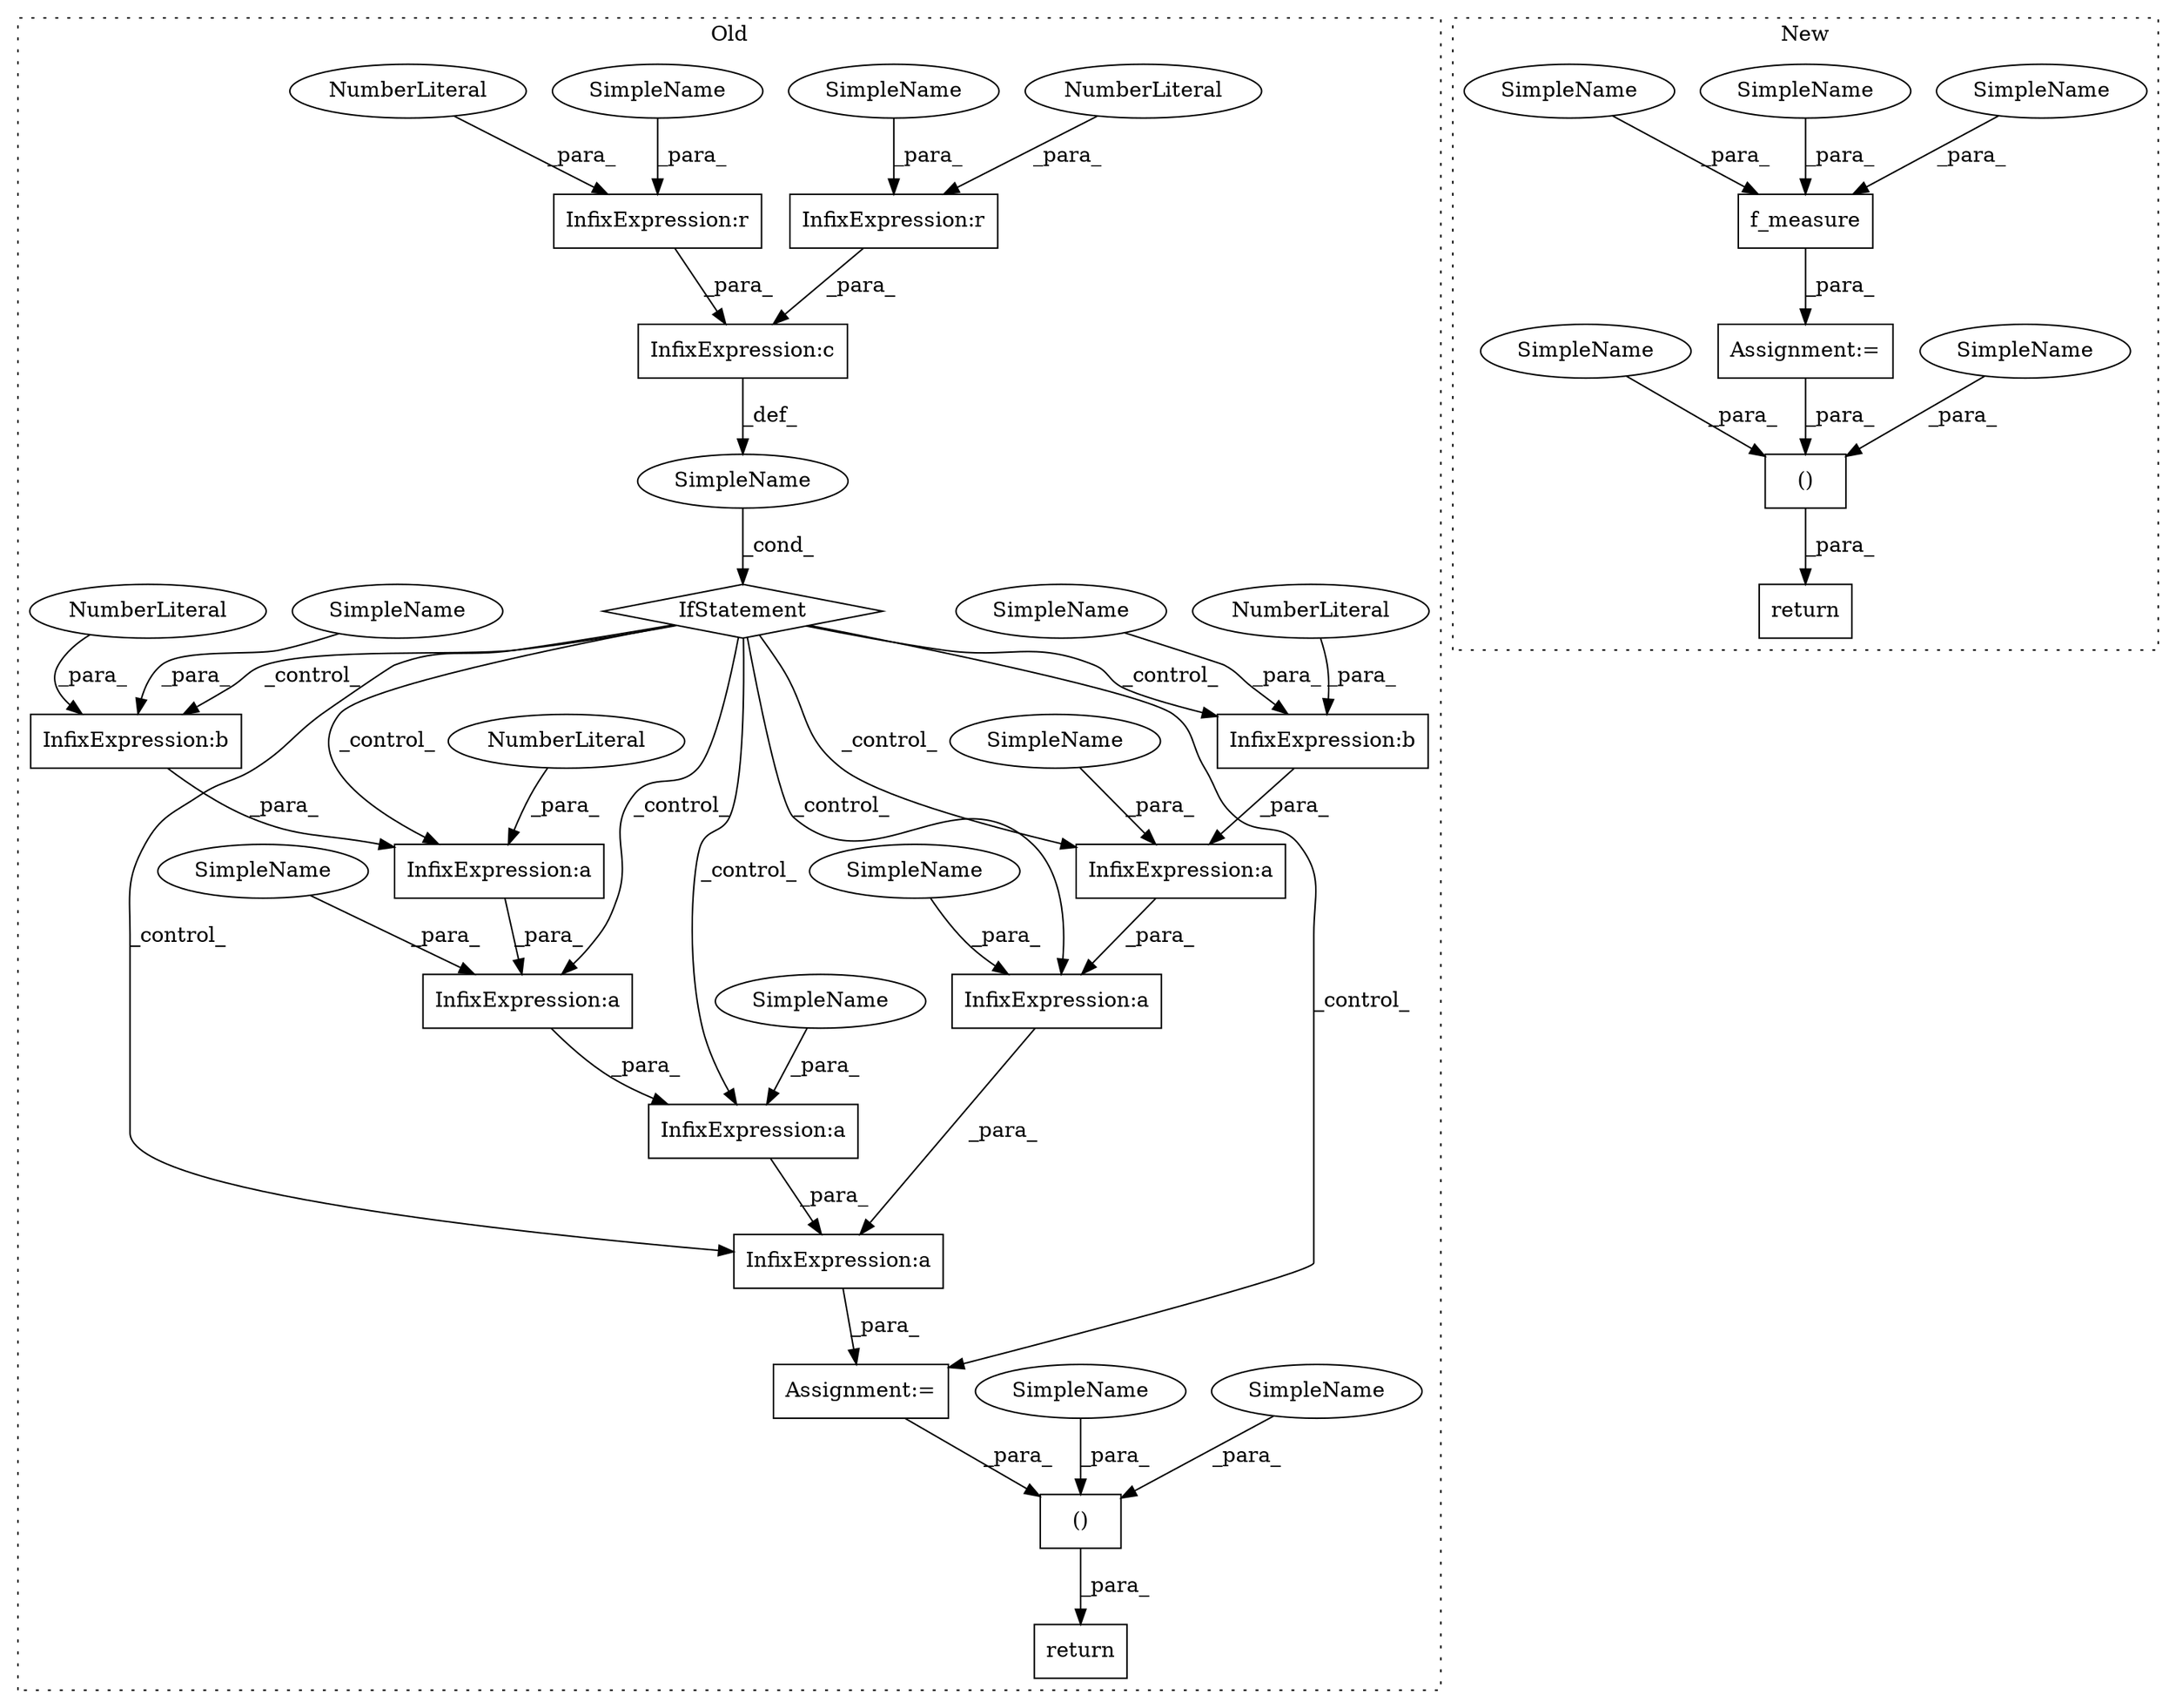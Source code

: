digraph G {
subgraph cluster0 {
1 [label="()" a="106" s="758" l="29" shape="box"];
3 [label="InfixExpression:a" a="27" s="708" l="3" shape="box"];
5 [label="InfixExpression:a" a="27" s="723" l="3" shape="box"];
6 [label="InfixExpression:a" a="27" s="684" l="3" shape="box"];
7 [label="InfixExpression:a" a="27" s="698" l="3" shape="box"];
8 [label="NumberLiteral" a="34" s="683" l="1" shape="ellipse"];
10 [label="return" a="41" s="746" l="12" shape="box"];
11 [label="InfixExpression:a" a="27" s="703" l="3" shape="box"];
12 [label="InfixExpression:a" a="27" s="728" l="3" shape="box"];
13 [label="InfixExpression:b" a="27" s="718" l="3" shape="box"];
14 [label="NumberLiteral" a="34" s="721" l="1" shape="ellipse"];
15 [label="InfixExpression:b" a="27" s="692" l="3" shape="box"];
16 [label="NumberLiteral" a="34" s="695" l="1" shape="ellipse"];
17 [label="InfixExpression:r" a="27" s="651" l="3" shape="box"];
18 [label="NumberLiteral" a="34" s="654" l="1" shape="ellipse"];
19 [label="InfixExpression:r" a="27" s="662" l="3" shape="box"];
20 [label="NumberLiteral" a="34" s="665" l="1" shape="ellipse"];
21 [label="InfixExpression:c" a="27" s="656" l="4" shape="box"];
22 [label="IfStatement" a="25" s="645,667" l="4,2" shape="diamond"];
23 [label="SimpleName" a="42" s="" l="" shape="ellipse"];
25 [label="Assignment:=" a="7" s="678" l="1" shape="box"];
28 [label="SimpleName" a="42" s="714" l="4" shape="ellipse"];
29 [label="SimpleName" a="42" s="688" l="4" shape="ellipse"];
31 [label="SimpleName" a="42" s="650" l="1" shape="ellipse"];
32 [label="SimpleName" a="42" s="758" l="1" shape="ellipse"];
33 [label="SimpleName" a="42" s="701" l="1" shape="ellipse"];
34 [label="SimpleName" a="42" s="726" l="1" shape="ellipse"];
35 [label="SimpleName" a="42" s="706" l="1" shape="ellipse"];
36 [label="SimpleName" a="42" s="772" l="1" shape="ellipse"];
37 [label="SimpleName" a="42" s="731" l="1" shape="ellipse"];
38 [label="SimpleName" a="42" s="661" l="1" shape="ellipse"];
label = "Old";
style="dotted";
}
subgraph cluster1 {
2 [label="f_measure" a="32" s="720,751" l="10,1" shape="box"];
4 [label="()" a="106" s="770" l="50" shape="box"];
9 [label="return" a="41" s="758" l="12" shape="box"];
24 [label="Assignment:=" a="7" s="714" l="1" shape="box"];
26 [label="SimpleName" a="42" s="792" l="6" shape="ellipse"];
27 [label="SimpleName" a="42" s="740" l="6" shape="ellipse"];
30 [label="SimpleName" a="42" s="747" l="4" shape="ellipse"];
39 [label="SimpleName" a="42" s="770" l="9" shape="ellipse"];
40 [label="SimpleName" a="42" s="730" l="9" shape="ellipse"];
label = "New";
style="dotted";
}
1 -> 10 [label="_para_"];
2 -> 24 [label="_para_"];
3 -> 25 [label="_para_"];
4 -> 9 [label="_para_"];
5 -> 12 [label="_para_"];
6 -> 7 [label="_para_"];
7 -> 11 [label="_para_"];
8 -> 6 [label="_para_"];
11 -> 3 [label="_para_"];
12 -> 3 [label="_para_"];
13 -> 5 [label="_para_"];
14 -> 13 [label="_para_"];
15 -> 6 [label="_para_"];
16 -> 15 [label="_para_"];
17 -> 21 [label="_para_"];
18 -> 17 [label="_para_"];
19 -> 21 [label="_para_"];
20 -> 19 [label="_para_"];
21 -> 23 [label="_def_"];
22 -> 6 [label="_control_"];
22 -> 11 [label="_control_"];
22 -> 3 [label="_control_"];
22 -> 5 [label="_control_"];
22 -> 7 [label="_control_"];
22 -> 13 [label="_control_"];
22 -> 12 [label="_control_"];
22 -> 15 [label="_control_"];
22 -> 25 [label="_control_"];
23 -> 22 [label="_cond_"];
24 -> 4 [label="_para_"];
25 -> 1 [label="_para_"];
26 -> 4 [label="_para_"];
27 -> 2 [label="_para_"];
28 -> 13 [label="_para_"];
29 -> 15 [label="_para_"];
30 -> 2 [label="_para_"];
31 -> 17 [label="_para_"];
32 -> 1 [label="_para_"];
33 -> 7 [label="_para_"];
34 -> 5 [label="_para_"];
35 -> 11 [label="_para_"];
36 -> 1 [label="_para_"];
37 -> 12 [label="_para_"];
38 -> 19 [label="_para_"];
39 -> 4 [label="_para_"];
40 -> 2 [label="_para_"];
}